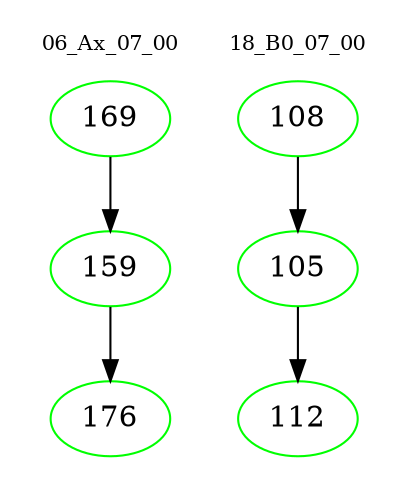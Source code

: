 digraph{
subgraph cluster_0 {
color = white
label = "06_Ax_07_00";
fontsize=10;
T0_169 [label="169", color="green"]
T0_169 -> T0_159 [color="black"]
T0_159 [label="159", color="green"]
T0_159 -> T0_176 [color="black"]
T0_176 [label="176", color="green"]
}
subgraph cluster_1 {
color = white
label = "18_B0_07_00";
fontsize=10;
T1_108 [label="108", color="green"]
T1_108 -> T1_105 [color="black"]
T1_105 [label="105", color="green"]
T1_105 -> T1_112 [color="black"]
T1_112 [label="112", color="green"]
}
}
